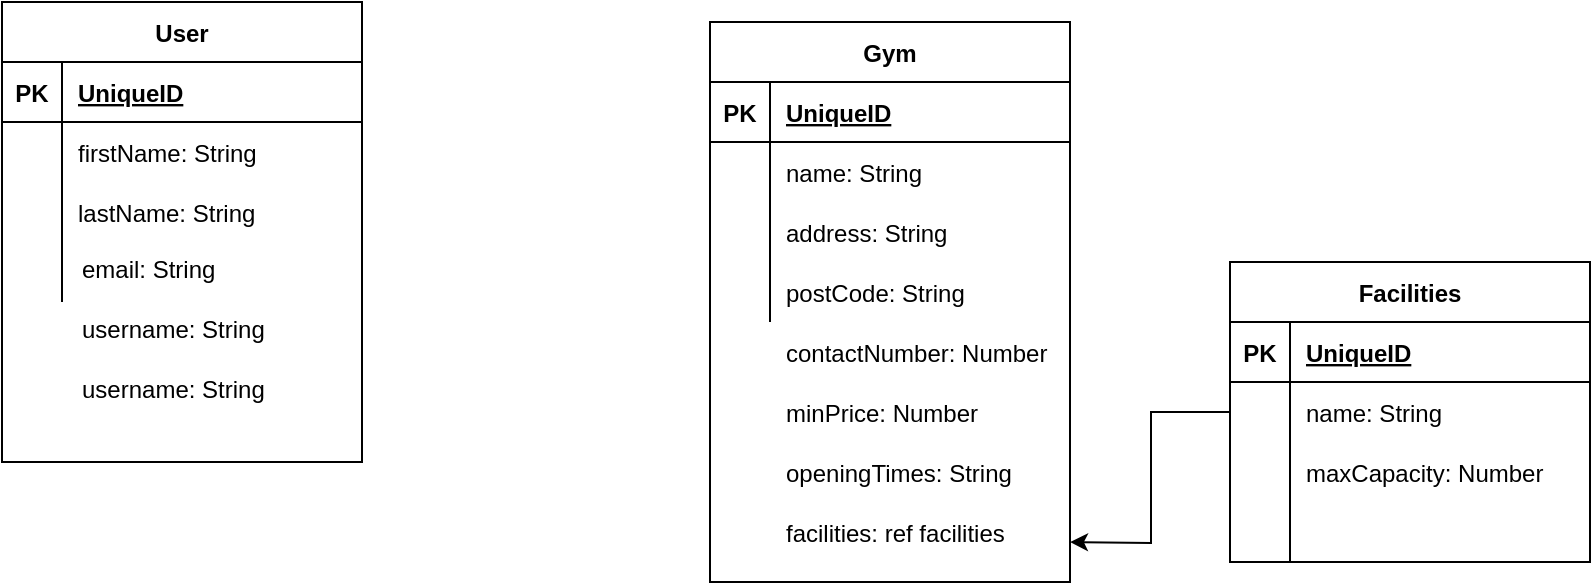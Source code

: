 <mxfile version="14.7.9" type="github">
  <diagram name="Page-1" id="9f46799a-70d6-7492-0946-bef42562c5a5">
    <mxGraphModel dx="1422" dy="790" grid="1" gridSize="10" guides="1" tooltips="1" connect="1" arrows="1" fold="1" page="1" pageScale="1" pageWidth="1100" pageHeight="850" background="none" math="0" shadow="0">
      <root>
        <mxCell id="0" />
        <mxCell id="1" parent="0" />
        <mxCell id="f2aG1VPdOggWnDsl_45g-58" value="" style="group" vertex="1" connectable="0" parent="1">
          <mxGeometry x="380" y="40" width="180" height="280" as="geometry" />
        </mxCell>
        <mxCell id="f2aG1VPdOggWnDsl_45g-40" value="Gym" style="shape=table;startSize=30;container=1;collapsible=1;childLayout=tableLayout;fixedRows=1;rowLines=0;fontStyle=1;align=center;resizeLast=1;" vertex="1" parent="f2aG1VPdOggWnDsl_45g-58">
          <mxGeometry width="180" height="280" as="geometry" />
        </mxCell>
        <mxCell id="f2aG1VPdOggWnDsl_45g-41" value="" style="shape=partialRectangle;collapsible=0;dropTarget=0;pointerEvents=0;fillColor=none;top=0;left=0;bottom=1;right=0;points=[[0,0.5],[1,0.5]];portConstraint=eastwest;" vertex="1" parent="f2aG1VPdOggWnDsl_45g-40">
          <mxGeometry y="30" width="180" height="30" as="geometry" />
        </mxCell>
        <mxCell id="f2aG1VPdOggWnDsl_45g-42" value="PK" style="shape=partialRectangle;connectable=0;fillColor=none;top=0;left=0;bottom=0;right=0;fontStyle=1;overflow=hidden;" vertex="1" parent="f2aG1VPdOggWnDsl_45g-41">
          <mxGeometry width="30" height="30" as="geometry" />
        </mxCell>
        <mxCell id="f2aG1VPdOggWnDsl_45g-43" value="UniqueID" style="shape=partialRectangle;connectable=0;fillColor=none;top=0;left=0;bottom=0;right=0;align=left;spacingLeft=6;fontStyle=5;overflow=hidden;" vertex="1" parent="f2aG1VPdOggWnDsl_45g-41">
          <mxGeometry x="30" width="150" height="30" as="geometry" />
        </mxCell>
        <mxCell id="f2aG1VPdOggWnDsl_45g-44" value="" style="shape=partialRectangle;collapsible=0;dropTarget=0;pointerEvents=0;fillColor=none;top=0;left=0;bottom=0;right=0;points=[[0,0.5],[1,0.5]];portConstraint=eastwest;" vertex="1" parent="f2aG1VPdOggWnDsl_45g-40">
          <mxGeometry y="60" width="180" height="30" as="geometry" />
        </mxCell>
        <mxCell id="f2aG1VPdOggWnDsl_45g-45" value="" style="shape=partialRectangle;connectable=0;fillColor=none;top=0;left=0;bottom=0;right=0;editable=1;overflow=hidden;" vertex="1" parent="f2aG1VPdOggWnDsl_45g-44">
          <mxGeometry width="30" height="30" as="geometry" />
        </mxCell>
        <mxCell id="f2aG1VPdOggWnDsl_45g-46" value="name: String" style="shape=partialRectangle;connectable=0;fillColor=none;top=0;left=0;bottom=0;right=0;align=left;spacingLeft=6;overflow=hidden;" vertex="1" parent="f2aG1VPdOggWnDsl_45g-44">
          <mxGeometry x="30" width="150" height="30" as="geometry" />
        </mxCell>
        <mxCell id="f2aG1VPdOggWnDsl_45g-47" value="" style="shape=partialRectangle;collapsible=0;dropTarget=0;pointerEvents=0;fillColor=none;top=0;left=0;bottom=0;right=0;points=[[0,0.5],[1,0.5]];portConstraint=eastwest;" vertex="1" parent="f2aG1VPdOggWnDsl_45g-40">
          <mxGeometry y="90" width="180" height="30" as="geometry" />
        </mxCell>
        <mxCell id="f2aG1VPdOggWnDsl_45g-48" value="" style="shape=partialRectangle;connectable=0;fillColor=none;top=0;left=0;bottom=0;right=0;editable=1;overflow=hidden;" vertex="1" parent="f2aG1VPdOggWnDsl_45g-47">
          <mxGeometry width="30" height="30" as="geometry" />
        </mxCell>
        <mxCell id="f2aG1VPdOggWnDsl_45g-49" value="address: String" style="shape=partialRectangle;connectable=0;fillColor=none;top=0;left=0;bottom=0;right=0;align=left;spacingLeft=6;overflow=hidden;" vertex="1" parent="f2aG1VPdOggWnDsl_45g-47">
          <mxGeometry x="30" width="150" height="30" as="geometry" />
        </mxCell>
        <mxCell id="f2aG1VPdOggWnDsl_45g-50" value="" style="shape=partialRectangle;collapsible=0;dropTarget=0;pointerEvents=0;fillColor=none;top=0;left=0;bottom=0;right=0;points=[[0,0.5],[1,0.5]];portConstraint=eastwest;" vertex="1" parent="f2aG1VPdOggWnDsl_45g-40">
          <mxGeometry y="120" width="180" height="30" as="geometry" />
        </mxCell>
        <mxCell id="f2aG1VPdOggWnDsl_45g-51" value="" style="shape=partialRectangle;connectable=0;fillColor=none;top=0;left=0;bottom=0;right=0;editable=1;overflow=hidden;" vertex="1" parent="f2aG1VPdOggWnDsl_45g-50">
          <mxGeometry width="30" height="30" as="geometry" />
        </mxCell>
        <mxCell id="f2aG1VPdOggWnDsl_45g-52" value="postCode: String" style="shape=partialRectangle;connectable=0;fillColor=none;top=0;left=0;bottom=0;right=0;align=left;spacingLeft=6;overflow=hidden;" vertex="1" parent="f2aG1VPdOggWnDsl_45g-50">
          <mxGeometry x="30" width="150" height="30" as="geometry" />
        </mxCell>
        <mxCell id="f2aG1VPdOggWnDsl_45g-53" value="contactNumber: Number" style="shape=partialRectangle;connectable=0;fillColor=none;top=0;left=0;bottom=0;right=0;align=left;spacingLeft=6;overflow=hidden;" vertex="1" parent="f2aG1VPdOggWnDsl_45g-58">
          <mxGeometry x="30" y="150" width="150" height="30" as="geometry" />
        </mxCell>
        <mxCell id="f2aG1VPdOggWnDsl_45g-54" value="minPrice: Number" style="shape=partialRectangle;connectable=0;fillColor=none;top=0;left=0;bottom=0;right=0;align=left;spacingLeft=6;overflow=hidden;" vertex="1" parent="f2aG1VPdOggWnDsl_45g-58">
          <mxGeometry x="30" y="180" width="150" height="30" as="geometry" />
        </mxCell>
        <mxCell id="f2aG1VPdOggWnDsl_45g-55" value="openingTimes: String" style="shape=partialRectangle;connectable=0;fillColor=none;top=0;left=0;bottom=0;right=0;align=left;spacingLeft=6;overflow=hidden;" vertex="1" parent="f2aG1VPdOggWnDsl_45g-58">
          <mxGeometry x="30" y="210" width="150" height="30" as="geometry" />
        </mxCell>
        <mxCell id="f2aG1VPdOggWnDsl_45g-56" value="facilities: ref facilities" style="shape=partialRectangle;connectable=0;fillColor=none;top=0;left=0;bottom=0;right=0;align=left;spacingLeft=6;overflow=hidden;" vertex="1" parent="f2aG1VPdOggWnDsl_45g-58">
          <mxGeometry x="30" y="240" width="150" height="30" as="geometry" />
        </mxCell>
        <mxCell id="f2aG1VPdOggWnDsl_45g-90" style="edgeStyle=orthogonalEdgeStyle;rounded=0;orthogonalLoop=1;jettySize=auto;html=1;" edge="1" parent="1" source="f2aG1VPdOggWnDsl_45g-59">
          <mxGeometry relative="1" as="geometry">
            <mxPoint x="560" y="300" as="targetPoint" />
          </mxGeometry>
        </mxCell>
        <mxCell id="f2aG1VPdOggWnDsl_45g-59" value="Facilities" style="shape=table;startSize=30;container=1;collapsible=1;childLayout=tableLayout;fixedRows=1;rowLines=0;fontStyle=1;align=center;resizeLast=1;" vertex="1" parent="1">
          <mxGeometry x="640" y="160" width="180" height="150" as="geometry" />
        </mxCell>
        <mxCell id="f2aG1VPdOggWnDsl_45g-60" value="" style="shape=partialRectangle;collapsible=0;dropTarget=0;pointerEvents=0;fillColor=none;top=0;left=0;bottom=1;right=0;points=[[0,0.5],[1,0.5]];portConstraint=eastwest;" vertex="1" parent="f2aG1VPdOggWnDsl_45g-59">
          <mxGeometry y="30" width="180" height="30" as="geometry" />
        </mxCell>
        <mxCell id="f2aG1VPdOggWnDsl_45g-61" value="PK" style="shape=partialRectangle;connectable=0;fillColor=none;top=0;left=0;bottom=0;right=0;fontStyle=1;overflow=hidden;" vertex="1" parent="f2aG1VPdOggWnDsl_45g-60">
          <mxGeometry width="30" height="30" as="geometry" />
        </mxCell>
        <mxCell id="f2aG1VPdOggWnDsl_45g-62" value="UniqueID" style="shape=partialRectangle;connectable=0;fillColor=none;top=0;left=0;bottom=0;right=0;align=left;spacingLeft=6;fontStyle=5;overflow=hidden;" vertex="1" parent="f2aG1VPdOggWnDsl_45g-60">
          <mxGeometry x="30" width="150" height="30" as="geometry" />
        </mxCell>
        <mxCell id="f2aG1VPdOggWnDsl_45g-63" value="" style="shape=partialRectangle;collapsible=0;dropTarget=0;pointerEvents=0;fillColor=none;top=0;left=0;bottom=0;right=0;points=[[0,0.5],[1,0.5]];portConstraint=eastwest;" vertex="1" parent="f2aG1VPdOggWnDsl_45g-59">
          <mxGeometry y="60" width="180" height="30" as="geometry" />
        </mxCell>
        <mxCell id="f2aG1VPdOggWnDsl_45g-64" value="" style="shape=partialRectangle;connectable=0;fillColor=none;top=0;left=0;bottom=0;right=0;editable=1;overflow=hidden;" vertex="1" parent="f2aG1VPdOggWnDsl_45g-63">
          <mxGeometry width="30" height="30" as="geometry" />
        </mxCell>
        <mxCell id="f2aG1VPdOggWnDsl_45g-65" value="name: String" style="shape=partialRectangle;connectable=0;fillColor=none;top=0;left=0;bottom=0;right=0;align=left;spacingLeft=6;overflow=hidden;" vertex="1" parent="f2aG1VPdOggWnDsl_45g-63">
          <mxGeometry x="30" width="150" height="30" as="geometry" />
        </mxCell>
        <mxCell id="f2aG1VPdOggWnDsl_45g-66" value="" style="shape=partialRectangle;collapsible=0;dropTarget=0;pointerEvents=0;fillColor=none;top=0;left=0;bottom=0;right=0;points=[[0,0.5],[1,0.5]];portConstraint=eastwest;" vertex="1" parent="f2aG1VPdOggWnDsl_45g-59">
          <mxGeometry y="90" width="180" height="30" as="geometry" />
        </mxCell>
        <mxCell id="f2aG1VPdOggWnDsl_45g-67" value="" style="shape=partialRectangle;connectable=0;fillColor=none;top=0;left=0;bottom=0;right=0;editable=1;overflow=hidden;" vertex="1" parent="f2aG1VPdOggWnDsl_45g-66">
          <mxGeometry width="30" height="30" as="geometry" />
        </mxCell>
        <mxCell id="f2aG1VPdOggWnDsl_45g-68" value="maxCapacity: Number" style="shape=partialRectangle;connectable=0;fillColor=none;top=0;left=0;bottom=0;right=0;align=left;spacingLeft=6;overflow=hidden;" vertex="1" parent="f2aG1VPdOggWnDsl_45g-66">
          <mxGeometry x="30" width="150" height="30" as="geometry" />
        </mxCell>
        <mxCell id="f2aG1VPdOggWnDsl_45g-69" value="" style="shape=partialRectangle;collapsible=0;dropTarget=0;pointerEvents=0;fillColor=none;top=0;left=0;bottom=0;right=0;points=[[0,0.5],[1,0.5]];portConstraint=eastwest;" vertex="1" parent="f2aG1VPdOggWnDsl_45g-59">
          <mxGeometry y="120" width="180" height="30" as="geometry" />
        </mxCell>
        <mxCell id="f2aG1VPdOggWnDsl_45g-70" value="" style="shape=partialRectangle;connectable=0;fillColor=none;top=0;left=0;bottom=0;right=0;editable=1;overflow=hidden;" vertex="1" parent="f2aG1VPdOggWnDsl_45g-69">
          <mxGeometry width="30" height="30" as="geometry" />
        </mxCell>
        <mxCell id="f2aG1VPdOggWnDsl_45g-71" value="" style="shape=partialRectangle;connectable=0;fillColor=none;top=0;left=0;bottom=0;right=0;align=left;spacingLeft=6;overflow=hidden;" vertex="1" parent="f2aG1VPdOggWnDsl_45g-69">
          <mxGeometry x="30" width="150" height="30" as="geometry" />
        </mxCell>
        <mxCell id="f2aG1VPdOggWnDsl_45g-87" value="" style="group" vertex="1" connectable="0" parent="1">
          <mxGeometry x="26" y="30" width="194" height="230" as="geometry" />
        </mxCell>
        <mxCell id="f2aG1VPdOggWnDsl_45g-73" value="User" style="shape=table;startSize=30;container=1;collapsible=1;childLayout=tableLayout;fixedRows=1;rowLines=0;fontStyle=1;align=center;resizeLast=1;" vertex="1" parent="f2aG1VPdOggWnDsl_45g-87">
          <mxGeometry width="180" height="230.0" as="geometry" />
        </mxCell>
        <mxCell id="f2aG1VPdOggWnDsl_45g-74" value="" style="shape=partialRectangle;collapsible=0;dropTarget=0;pointerEvents=0;fillColor=none;top=0;left=0;bottom=1;right=0;points=[[0,0.5],[1,0.5]];portConstraint=eastwest;" vertex="1" parent="f2aG1VPdOggWnDsl_45g-73">
          <mxGeometry y="30" width="180" height="30" as="geometry" />
        </mxCell>
        <mxCell id="f2aG1VPdOggWnDsl_45g-75" value="PK" style="shape=partialRectangle;connectable=0;fillColor=none;top=0;left=0;bottom=0;right=0;fontStyle=1;overflow=hidden;" vertex="1" parent="f2aG1VPdOggWnDsl_45g-74">
          <mxGeometry width="30" height="30" as="geometry" />
        </mxCell>
        <mxCell id="f2aG1VPdOggWnDsl_45g-76" value="UniqueID" style="shape=partialRectangle;connectable=0;fillColor=none;top=0;left=0;bottom=0;right=0;align=left;spacingLeft=6;fontStyle=5;overflow=hidden;" vertex="1" parent="f2aG1VPdOggWnDsl_45g-74">
          <mxGeometry x="30" width="150" height="30" as="geometry" />
        </mxCell>
        <mxCell id="f2aG1VPdOggWnDsl_45g-77" value="" style="shape=partialRectangle;collapsible=0;dropTarget=0;pointerEvents=0;fillColor=none;top=0;left=0;bottom=0;right=0;points=[[0,0.5],[1,0.5]];portConstraint=eastwest;" vertex="1" parent="f2aG1VPdOggWnDsl_45g-73">
          <mxGeometry y="60" width="180" height="30" as="geometry" />
        </mxCell>
        <mxCell id="f2aG1VPdOggWnDsl_45g-78" value="" style="shape=partialRectangle;connectable=0;fillColor=none;top=0;left=0;bottom=0;right=0;editable=1;overflow=hidden;" vertex="1" parent="f2aG1VPdOggWnDsl_45g-77">
          <mxGeometry width="30" height="30" as="geometry" />
        </mxCell>
        <mxCell id="f2aG1VPdOggWnDsl_45g-79" value="firstName: String" style="shape=partialRectangle;connectable=0;fillColor=none;top=0;left=0;bottom=0;right=0;align=left;spacingLeft=6;overflow=hidden;" vertex="1" parent="f2aG1VPdOggWnDsl_45g-77">
          <mxGeometry x="30" width="150" height="30" as="geometry" />
        </mxCell>
        <mxCell id="f2aG1VPdOggWnDsl_45g-80" value="" style="shape=partialRectangle;collapsible=0;dropTarget=0;pointerEvents=0;fillColor=none;top=0;left=0;bottom=0;right=0;points=[[0,0.5],[1,0.5]];portConstraint=eastwest;" vertex="1" parent="f2aG1VPdOggWnDsl_45g-73">
          <mxGeometry y="90" width="180" height="30" as="geometry" />
        </mxCell>
        <mxCell id="f2aG1VPdOggWnDsl_45g-81" value="" style="shape=partialRectangle;connectable=0;fillColor=none;top=0;left=0;bottom=0;right=0;editable=1;overflow=hidden;" vertex="1" parent="f2aG1VPdOggWnDsl_45g-80">
          <mxGeometry width="30" height="30" as="geometry" />
        </mxCell>
        <mxCell id="f2aG1VPdOggWnDsl_45g-82" value="lastName: String" style="shape=partialRectangle;connectable=0;fillColor=none;top=0;left=0;bottom=0;right=0;align=left;spacingLeft=6;overflow=hidden;" vertex="1" parent="f2aG1VPdOggWnDsl_45g-80">
          <mxGeometry x="30" width="150" height="30" as="geometry" />
        </mxCell>
        <mxCell id="f2aG1VPdOggWnDsl_45g-83" value="" style="shape=partialRectangle;collapsible=0;dropTarget=0;pointerEvents=0;fillColor=none;top=0;left=0;bottom=0;right=0;points=[[0,0.5],[1,0.5]];portConstraint=eastwest;" vertex="1" parent="f2aG1VPdOggWnDsl_45g-73">
          <mxGeometry y="120" width="180" height="30" as="geometry" />
        </mxCell>
        <mxCell id="f2aG1VPdOggWnDsl_45g-84" value="" style="shape=partialRectangle;connectable=0;fillColor=none;top=0;left=0;bottom=0;right=0;editable=1;overflow=hidden;" vertex="1" parent="f2aG1VPdOggWnDsl_45g-83">
          <mxGeometry width="30" height="30" as="geometry" />
        </mxCell>
        <mxCell id="f2aG1VPdOggWnDsl_45g-85" value="" style="shape=partialRectangle;connectable=0;fillColor=none;top=0;left=0;bottom=0;right=0;align=left;spacingLeft=6;overflow=hidden;" vertex="1" parent="f2aG1VPdOggWnDsl_45g-83">
          <mxGeometry x="30" width="150" height="30" as="geometry" />
        </mxCell>
        <mxCell id="f2aG1VPdOggWnDsl_45g-86" value="email: String" style="text;html=1;strokeColor=none;fillColor=none;align=left;verticalAlign=top;spacingLeft=4;spacingRight=4;whiteSpace=wrap;overflow=hidden;rotatable=0;points=[[0,0.5],[1,0.5]];portConstraint=eastwest;" vertex="1" parent="f2aG1VPdOggWnDsl_45g-87">
          <mxGeometry x="34" y="120.0" width="160" height="39.867" as="geometry" />
        </mxCell>
        <mxCell id="f2aG1VPdOggWnDsl_45g-91" value="username: String" style="text;html=1;strokeColor=none;fillColor=none;align=left;verticalAlign=top;spacingLeft=4;spacingRight=4;whiteSpace=wrap;overflow=hidden;rotatable=0;points=[[0,0.5],[1,0.5]];portConstraint=eastwest;" vertex="1" parent="f2aG1VPdOggWnDsl_45g-87">
          <mxGeometry x="34" y="150.0" width="160" height="39.867" as="geometry" />
        </mxCell>
        <mxCell id="f2aG1VPdOggWnDsl_45g-92" value="username: String" style="text;html=1;strokeColor=none;fillColor=none;align=left;verticalAlign=top;spacingLeft=4;spacingRight=4;whiteSpace=wrap;overflow=hidden;rotatable=0;points=[[0,0.5],[1,0.5]];portConstraint=eastwest;" vertex="1" parent="f2aG1VPdOggWnDsl_45g-87">
          <mxGeometry x="34" y="180.0" width="160" height="39.867" as="geometry" />
        </mxCell>
      </root>
    </mxGraphModel>
  </diagram>
</mxfile>
